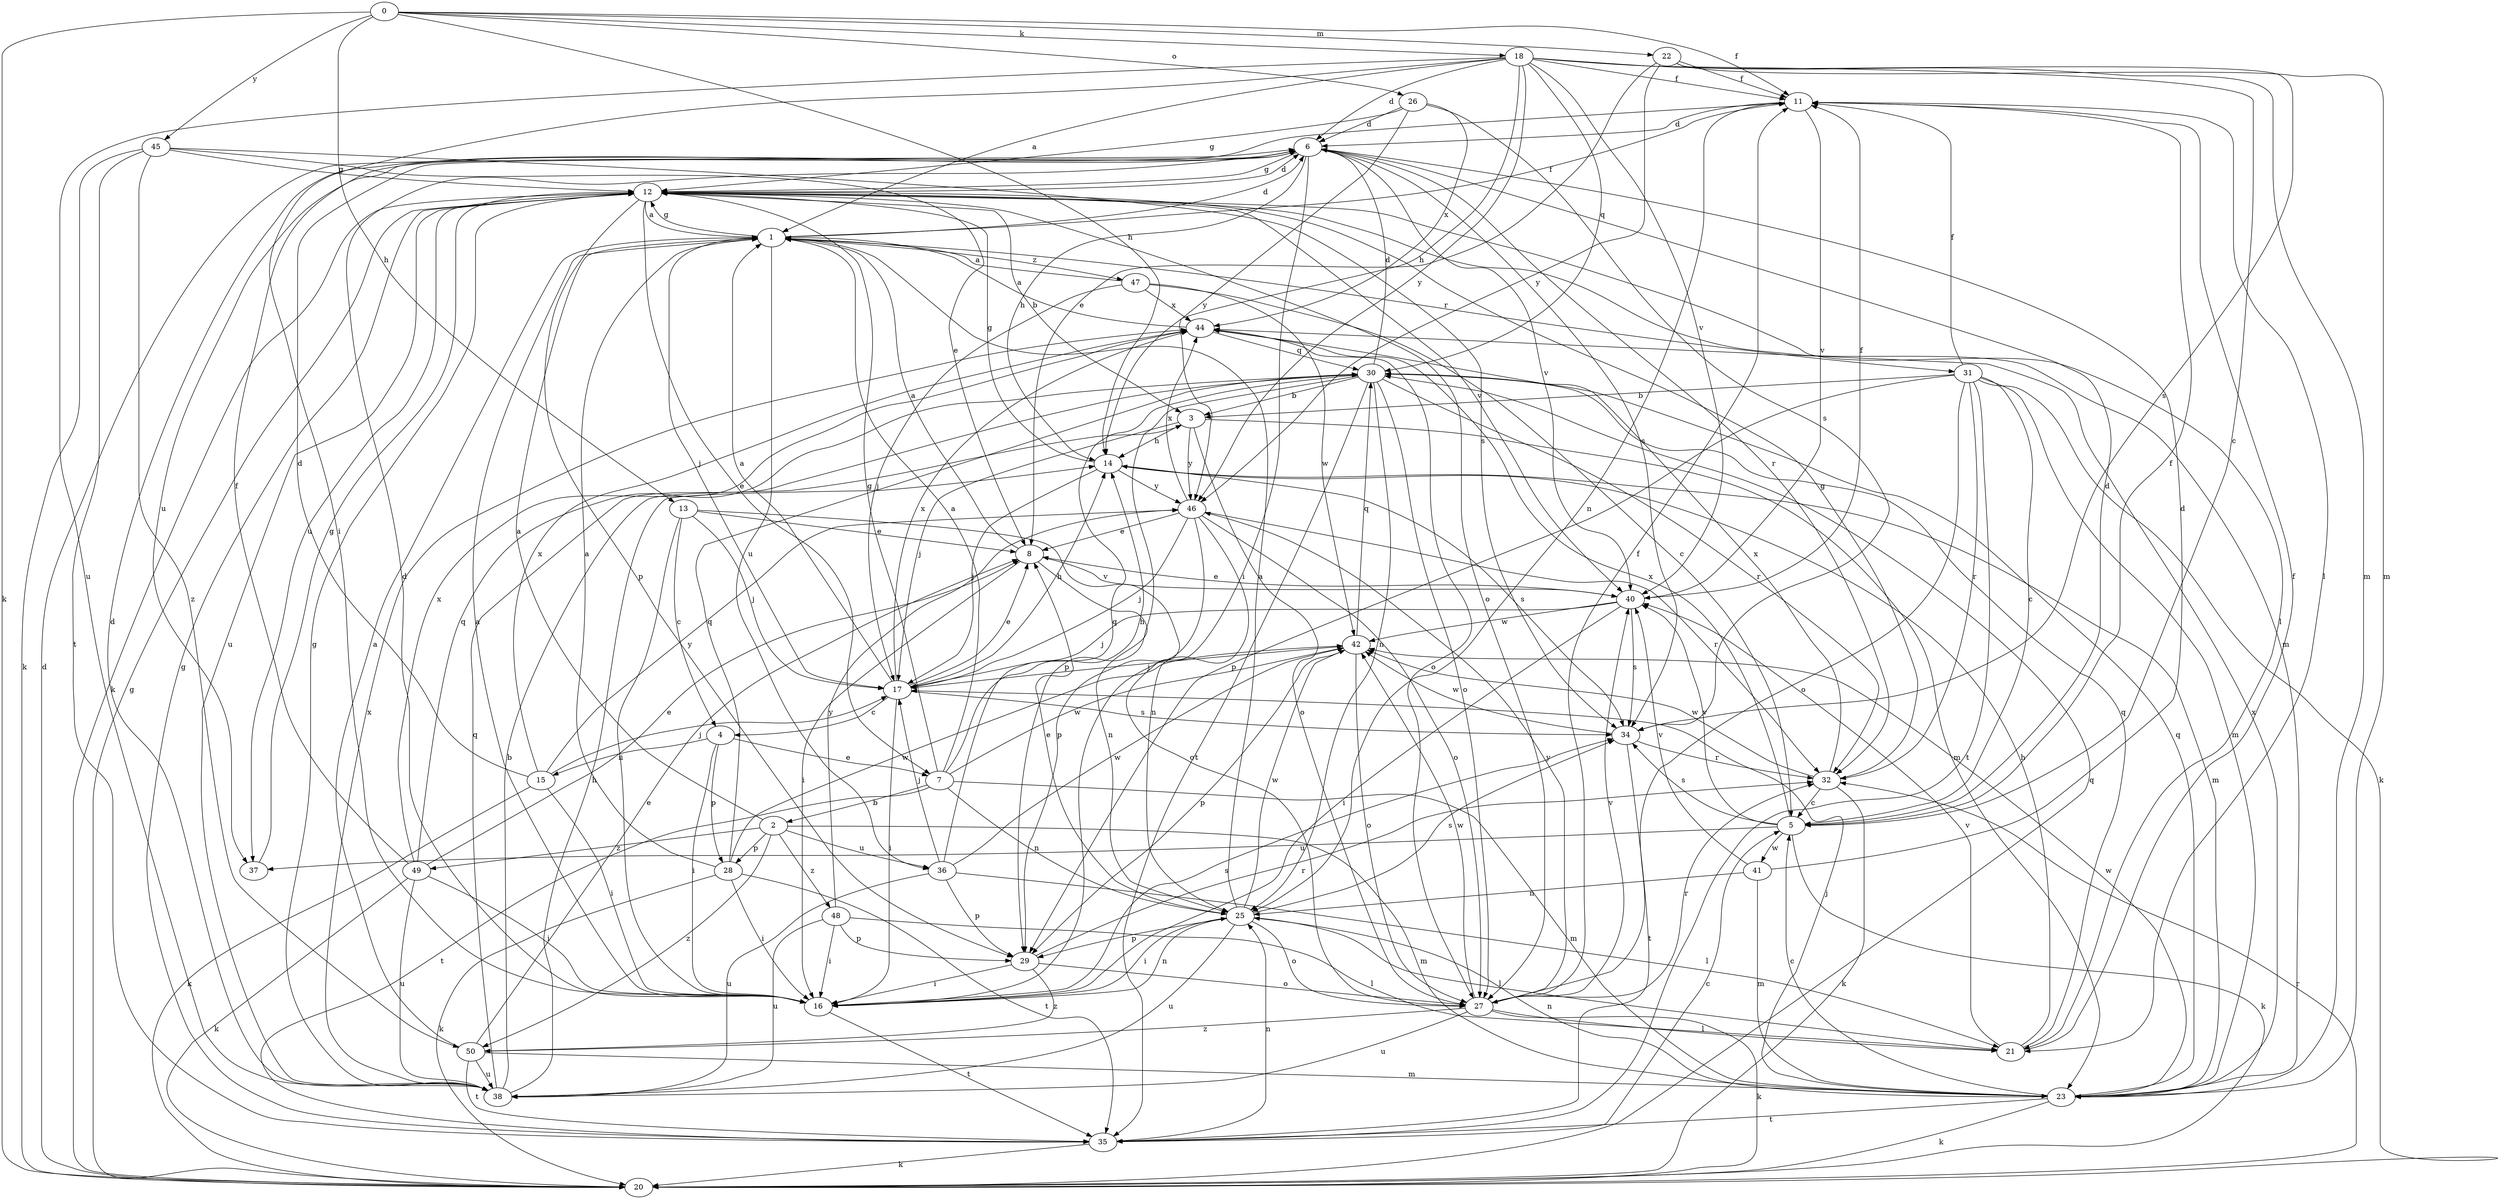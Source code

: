 strict digraph  {
0;
1;
2;
3;
4;
5;
6;
7;
8;
11;
12;
13;
14;
15;
16;
17;
18;
20;
21;
22;
23;
25;
26;
27;
28;
29;
30;
31;
32;
34;
35;
36;
37;
38;
40;
41;
42;
44;
45;
46;
47;
48;
49;
50;
0 -> 11  [label=f];
0 -> 13  [label=h];
0 -> 14  [label=h];
0 -> 18  [label=k];
0 -> 20  [label=k];
0 -> 22  [label=m];
0 -> 26  [label=o];
0 -> 45  [label=y];
1 -> 6  [label=d];
1 -> 11  [label=f];
1 -> 12  [label=g];
1 -> 17  [label=j];
1 -> 31  [label=r];
1 -> 36  [label=u];
1 -> 47  [label=z];
2 -> 1  [label=a];
2 -> 23  [label=m];
2 -> 28  [label=p];
2 -> 36  [label=u];
2 -> 48  [label=z];
2 -> 49  [label=z];
2 -> 50  [label=z];
3 -> 14  [label=h];
3 -> 17  [label=j];
3 -> 23  [label=m];
3 -> 27  [label=o];
3 -> 46  [label=y];
4 -> 7  [label=e];
4 -> 15  [label=i];
4 -> 16  [label=i];
4 -> 28  [label=p];
5 -> 6  [label=d];
5 -> 11  [label=f];
5 -> 20  [label=k];
5 -> 34  [label=s];
5 -> 37  [label=u];
5 -> 40  [label=v];
5 -> 41  [label=w];
5 -> 44  [label=x];
6 -> 12  [label=g];
6 -> 14  [label=h];
6 -> 16  [label=i];
6 -> 32  [label=r];
6 -> 34  [label=s];
6 -> 37  [label=u];
6 -> 40  [label=v];
7 -> 1  [label=a];
7 -> 2  [label=b];
7 -> 12  [label=g];
7 -> 14  [label=h];
7 -> 23  [label=m];
7 -> 25  [label=n];
7 -> 35  [label=t];
7 -> 42  [label=w];
8 -> 1  [label=a];
8 -> 16  [label=i];
8 -> 25  [label=n];
8 -> 40  [label=v];
11 -> 6  [label=d];
11 -> 21  [label=l];
11 -> 25  [label=n];
11 -> 40  [label=v];
12 -> 1  [label=a];
12 -> 3  [label=b];
12 -> 6  [label=d];
12 -> 7  [label=e];
12 -> 20  [label=k];
12 -> 21  [label=l];
12 -> 23  [label=m];
12 -> 27  [label=o];
12 -> 29  [label=p];
12 -> 37  [label=u];
12 -> 38  [label=u];
12 -> 40  [label=v];
13 -> 4  [label=c];
13 -> 8  [label=e];
13 -> 16  [label=i];
13 -> 17  [label=j];
13 -> 27  [label=o];
14 -> 12  [label=g];
14 -> 17  [label=j];
14 -> 23  [label=m];
14 -> 34  [label=s];
14 -> 46  [label=y];
15 -> 6  [label=d];
15 -> 16  [label=i];
15 -> 17  [label=j];
15 -> 20  [label=k];
15 -> 44  [label=x];
15 -> 46  [label=y];
16 -> 1  [label=a];
16 -> 6  [label=d];
16 -> 25  [label=n];
16 -> 34  [label=s];
16 -> 35  [label=t];
17 -> 1  [label=a];
17 -> 4  [label=c];
17 -> 8  [label=e];
17 -> 14  [label=h];
17 -> 16  [label=i];
17 -> 34  [label=s];
17 -> 44  [label=x];
18 -> 1  [label=a];
18 -> 5  [label=c];
18 -> 6  [label=d];
18 -> 11  [label=f];
18 -> 14  [label=h];
18 -> 16  [label=i];
18 -> 23  [label=m];
18 -> 30  [label=q];
18 -> 38  [label=u];
18 -> 40  [label=v];
18 -> 46  [label=y];
20 -> 6  [label=d];
20 -> 12  [label=g];
20 -> 30  [label=q];
20 -> 32  [label=r];
21 -> 11  [label=f];
21 -> 14  [label=h];
21 -> 30  [label=q];
21 -> 40  [label=v];
22 -> 8  [label=e];
22 -> 11  [label=f];
22 -> 23  [label=m];
22 -> 34  [label=s];
22 -> 46  [label=y];
23 -> 5  [label=c];
23 -> 17  [label=j];
23 -> 20  [label=k];
23 -> 25  [label=n];
23 -> 30  [label=q];
23 -> 35  [label=t];
23 -> 42  [label=w];
23 -> 44  [label=x];
25 -> 1  [label=a];
25 -> 8  [label=e];
25 -> 16  [label=i];
25 -> 21  [label=l];
25 -> 27  [label=o];
25 -> 29  [label=p];
25 -> 34  [label=s];
25 -> 38  [label=u];
25 -> 42  [label=w];
26 -> 6  [label=d];
26 -> 12  [label=g];
26 -> 34  [label=s];
26 -> 44  [label=x];
26 -> 46  [label=y];
27 -> 11  [label=f];
27 -> 20  [label=k];
27 -> 21  [label=l];
27 -> 32  [label=r];
27 -> 38  [label=u];
27 -> 40  [label=v];
27 -> 42  [label=w];
27 -> 46  [label=y];
27 -> 50  [label=z];
28 -> 1  [label=a];
28 -> 16  [label=i];
28 -> 20  [label=k];
28 -> 30  [label=q];
28 -> 35  [label=t];
28 -> 42  [label=w];
29 -> 16  [label=i];
29 -> 27  [label=o];
29 -> 32  [label=r];
29 -> 50  [label=z];
30 -> 3  [label=b];
30 -> 6  [label=d];
30 -> 25  [label=n];
30 -> 27  [label=o];
30 -> 29  [label=p];
30 -> 32  [label=r];
30 -> 35  [label=t];
31 -> 3  [label=b];
31 -> 5  [label=c];
31 -> 11  [label=f];
31 -> 20  [label=k];
31 -> 23  [label=m];
31 -> 27  [label=o];
31 -> 29  [label=p];
31 -> 32  [label=r];
31 -> 35  [label=t];
32 -> 5  [label=c];
32 -> 12  [label=g];
32 -> 20  [label=k];
32 -> 42  [label=w];
32 -> 44  [label=x];
34 -> 32  [label=r];
34 -> 35  [label=t];
34 -> 42  [label=w];
35 -> 5  [label=c];
35 -> 12  [label=g];
35 -> 20  [label=k];
35 -> 25  [label=n];
36 -> 17  [label=j];
36 -> 21  [label=l];
36 -> 29  [label=p];
36 -> 30  [label=q];
36 -> 38  [label=u];
36 -> 42  [label=w];
37 -> 12  [label=g];
38 -> 3  [label=b];
38 -> 6  [label=d];
38 -> 12  [label=g];
38 -> 14  [label=h];
38 -> 30  [label=q];
38 -> 44  [label=x];
40 -> 8  [label=e];
40 -> 11  [label=f];
40 -> 16  [label=i];
40 -> 17  [label=j];
40 -> 34  [label=s];
40 -> 42  [label=w];
41 -> 6  [label=d];
41 -> 23  [label=m];
41 -> 25  [label=n];
41 -> 40  [label=v];
42 -> 17  [label=j];
42 -> 27  [label=o];
42 -> 29  [label=p];
42 -> 30  [label=q];
44 -> 1  [label=a];
44 -> 27  [label=o];
44 -> 30  [label=q];
45 -> 8  [label=e];
45 -> 12  [label=g];
45 -> 20  [label=k];
45 -> 34  [label=s];
45 -> 35  [label=t];
45 -> 50  [label=z];
46 -> 8  [label=e];
46 -> 17  [label=j];
46 -> 25  [label=n];
46 -> 27  [label=o];
46 -> 29  [label=p];
46 -> 32  [label=r];
46 -> 44  [label=x];
47 -> 1  [label=a];
47 -> 5  [label=c];
47 -> 17  [label=j];
47 -> 42  [label=w];
47 -> 44  [label=x];
48 -> 16  [label=i];
48 -> 21  [label=l];
48 -> 29  [label=p];
48 -> 38  [label=u];
48 -> 46  [label=y];
49 -> 8  [label=e];
49 -> 11  [label=f];
49 -> 16  [label=i];
49 -> 20  [label=k];
49 -> 30  [label=q];
49 -> 38  [label=u];
49 -> 44  [label=x];
50 -> 1  [label=a];
50 -> 8  [label=e];
50 -> 23  [label=m];
50 -> 35  [label=t];
50 -> 38  [label=u];
}
